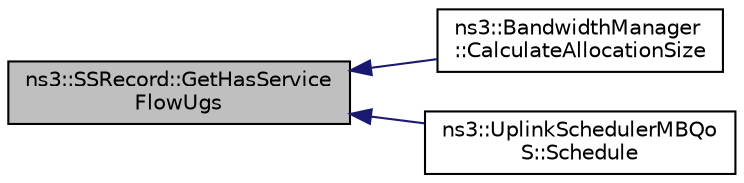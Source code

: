 digraph "ns3::SSRecord::GetHasServiceFlowUgs"
{
  edge [fontname="Helvetica",fontsize="10",labelfontname="Helvetica",labelfontsize="10"];
  node [fontname="Helvetica",fontsize="10",shape=record];
  rankdir="LR";
  Node1 [label="ns3::SSRecord::GetHasService\lFlowUgs",height=0.2,width=0.4,color="black", fillcolor="grey75", style="filled", fontcolor="black"];
  Node1 -> Node2 [dir="back",color="midnightblue",fontsize="10",style="solid"];
  Node2 [label="ns3::BandwidthManager\l::CalculateAllocationSize",height=0.2,width=0.4,color="black", fillcolor="white", style="filled",URL="$d3/d7f/classns3_1_1BandwidthManager.html#a60dbf098a04a926224fe4ac331e1e99c"];
  Node1 -> Node3 [dir="back",color="midnightblue",fontsize="10",style="solid"];
  Node3 [label="ns3::UplinkSchedulerMBQo\lS::Schedule",height=0.2,width=0.4,color="black", fillcolor="white", style="filled",URL="$d6/d45/classns3_1_1UplinkSchedulerMBQoS.html#abd019c4994078b9b6e6c012af5e34ac5"];
}
